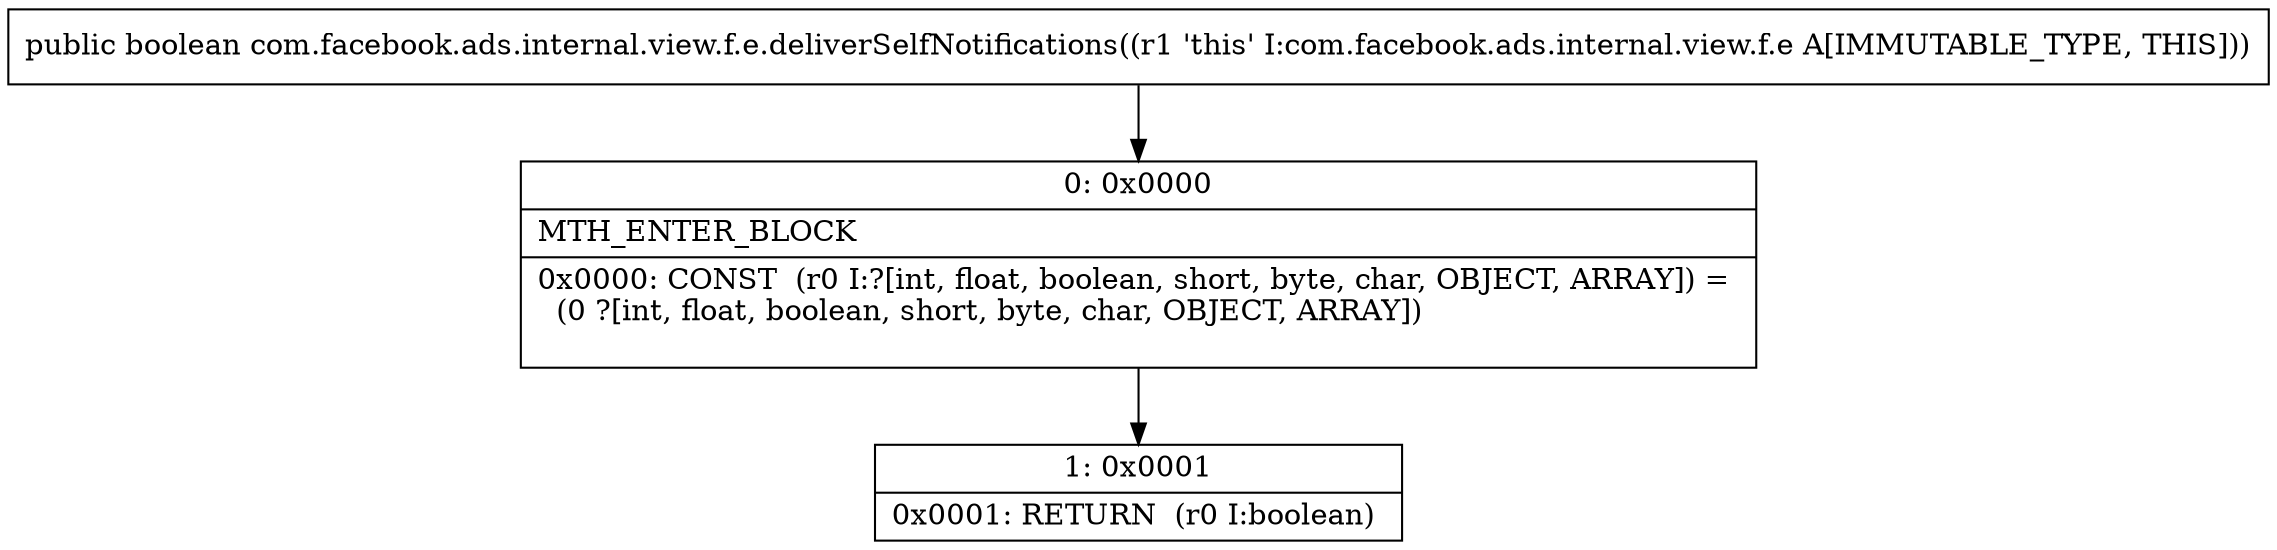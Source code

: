digraph "CFG forcom.facebook.ads.internal.view.f.e.deliverSelfNotifications()Z" {
Node_0 [shape=record,label="{0\:\ 0x0000|MTH_ENTER_BLOCK\l|0x0000: CONST  (r0 I:?[int, float, boolean, short, byte, char, OBJECT, ARRAY]) = \l  (0 ?[int, float, boolean, short, byte, char, OBJECT, ARRAY])\l \l}"];
Node_1 [shape=record,label="{1\:\ 0x0001|0x0001: RETURN  (r0 I:boolean) \l}"];
MethodNode[shape=record,label="{public boolean com.facebook.ads.internal.view.f.e.deliverSelfNotifications((r1 'this' I:com.facebook.ads.internal.view.f.e A[IMMUTABLE_TYPE, THIS])) }"];
MethodNode -> Node_0;
Node_0 -> Node_1;
}

